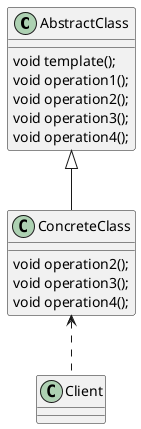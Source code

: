 @startuml

abstract class AbstractClass
class ConcreteClass
class Client
AbstractClass <|-- ConcreteClass
ConcreteClass <.. Client

class AbstractClass{
 void template();
 void operation1();
 void operation2();
 void operation3();
 void operation4();
}

class ConcreteClass{
void operation2();
 void operation3();
 void operation4();
}

@enduml